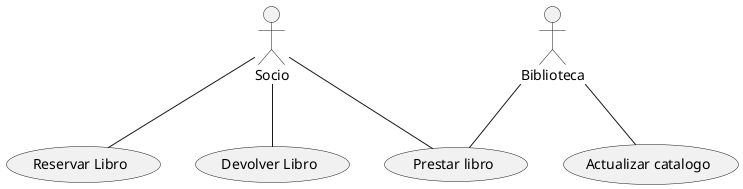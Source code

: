 @startuml
:Socio:
:Biblioteca:
usecase (Reservar Libro)
usecase (Prestar libro)
usecase (Devolver Libro)
usecase (Actualizar catalogo)
:Socio: --(Reservar Libro)
:Socio: --(Prestar libro)
:Socio: -- (Devolver Libro)
:Biblioteca: -- (Prestar libro)
:Biblioteca: -- (Actualizar catalogo)
@enduml